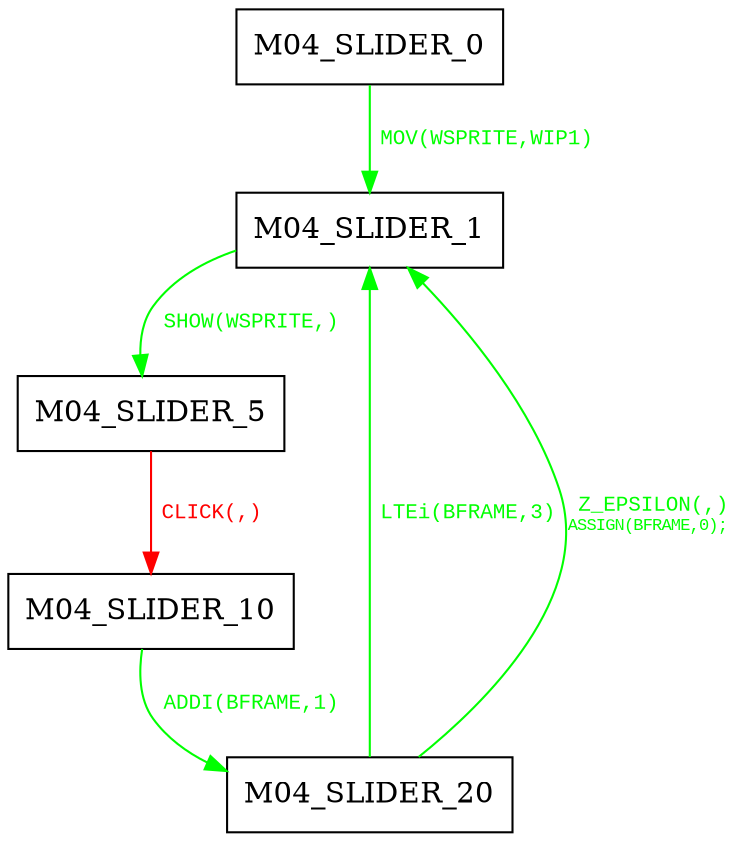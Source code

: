digraph {
 node [shape=record];
"M04_SLIDER_0" -> "M04_SLIDER_1"[color=green, fontcolor=green, label=< <font face="Courier New" point-size="10">
MOV(WSPRITE,WIP1)<br/>
</font>>];
"M04_SLIDER_1" -> "M04_SLIDER_5"[color=green, fontcolor=green, label=< <font face="Courier New" point-size="10">
SHOW(WSPRITE,)<br/>
</font>>];
"M04_SLIDER_5" -> "M04_SLIDER_10"[color=red, fontcolor=red, label=< <font face="Courier New" point-size="10">
CLICK(,)<br/>
</font>>];
"M04_SLIDER_10" -> "M04_SLIDER_20"[color=green, fontcolor=green, label=< <font face="Courier New" point-size="10">
ADDI(BFRAME,1)<br/>
</font>>];
"M04_SLIDER_20" -> "M04_SLIDER_1"[color=green, fontcolor=green, label=< <font face="Courier New" point-size="10">
LTEi(BFRAME,3)<br/>
</font>>];
"M04_SLIDER_20" -> "M04_SLIDER_1"[color=green, fontcolor=green, label=< <font face="Courier New" point-size="10">
Z_EPSILON(,)<br/>
<font point-size="8">ASSIGN(BFRAME,0);<br align="left"/>
</font></font>>];
}
